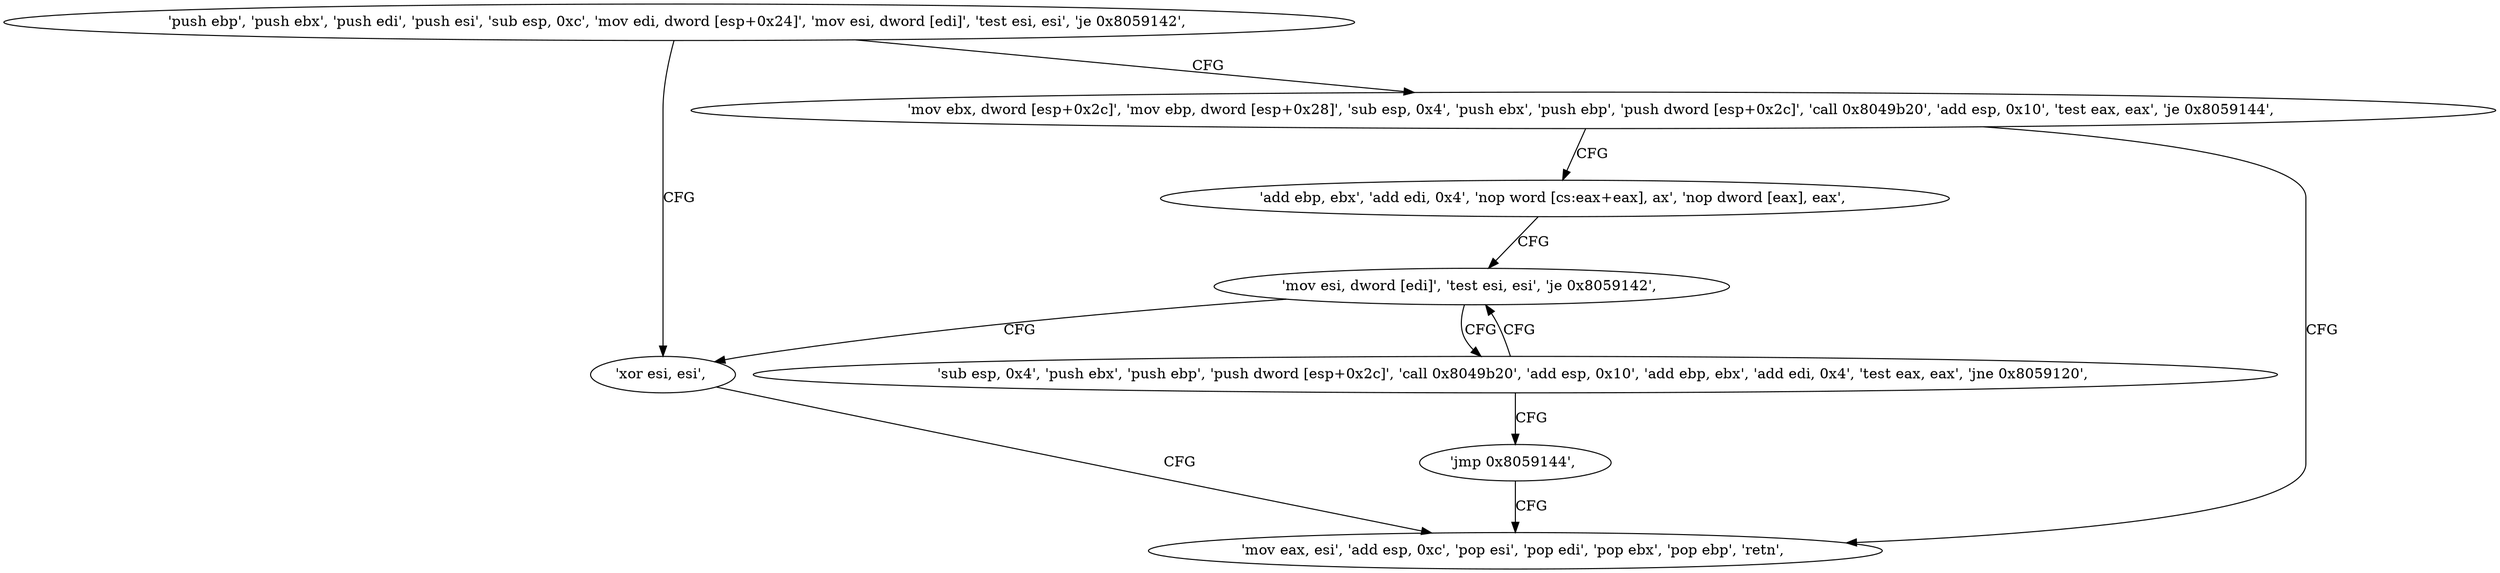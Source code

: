 digraph "func" {
"134582496" [label = "'push ebp', 'push ebx', 'push edi', 'push esi', 'sub esp, 0xc', 'mov edi, dword [esp+0x24]', 'mov esi, dword [edi]', 'test esi, esi', 'je 0x8059142', " ]
"134582594" [label = "'xor esi, esi', " ]
"134582513" [label = "'mov ebx, dword [esp+0x2c]', 'mov ebp, dword [esp+0x28]', 'sub esp, 0x4', 'push ebx', 'push ebp', 'push dword [esp+0x2c]', 'call 0x8049b20', 'add esp, 0x10', 'test eax, eax', 'je 0x8059144', " ]
"134582596" [label = "'mov eax, esi', 'add esp, 0xc', 'pop esi', 'pop edi', 'pop ebx', 'pop ebp', 'retn', " ]
"134582542" [label = "'add ebp, ebx', 'add edi, 0x4', 'nop word [cs:eax+eax], ax', 'nop dword [eax], eax', " ]
"134582560" [label = "'mov esi, dword [edi]', 'test esi, esi', 'je 0x8059142', " ]
"134582566" [label = "'sub esp, 0x4', 'push ebx', 'push ebp', 'push dword [esp+0x2c]', 'call 0x8049b20', 'add esp, 0x10', 'add ebp, ebx', 'add edi, 0x4', 'test eax, eax', 'jne 0x8059120', " ]
"134582592" [label = "'jmp 0x8059144', " ]
"134582496" -> "134582594" [ label = "CFG" ]
"134582496" -> "134582513" [ label = "CFG" ]
"134582594" -> "134582596" [ label = "CFG" ]
"134582513" -> "134582596" [ label = "CFG" ]
"134582513" -> "134582542" [ label = "CFG" ]
"134582542" -> "134582560" [ label = "CFG" ]
"134582560" -> "134582594" [ label = "CFG" ]
"134582560" -> "134582566" [ label = "CFG" ]
"134582566" -> "134582560" [ label = "CFG" ]
"134582566" -> "134582592" [ label = "CFG" ]
"134582592" -> "134582596" [ label = "CFG" ]
}
